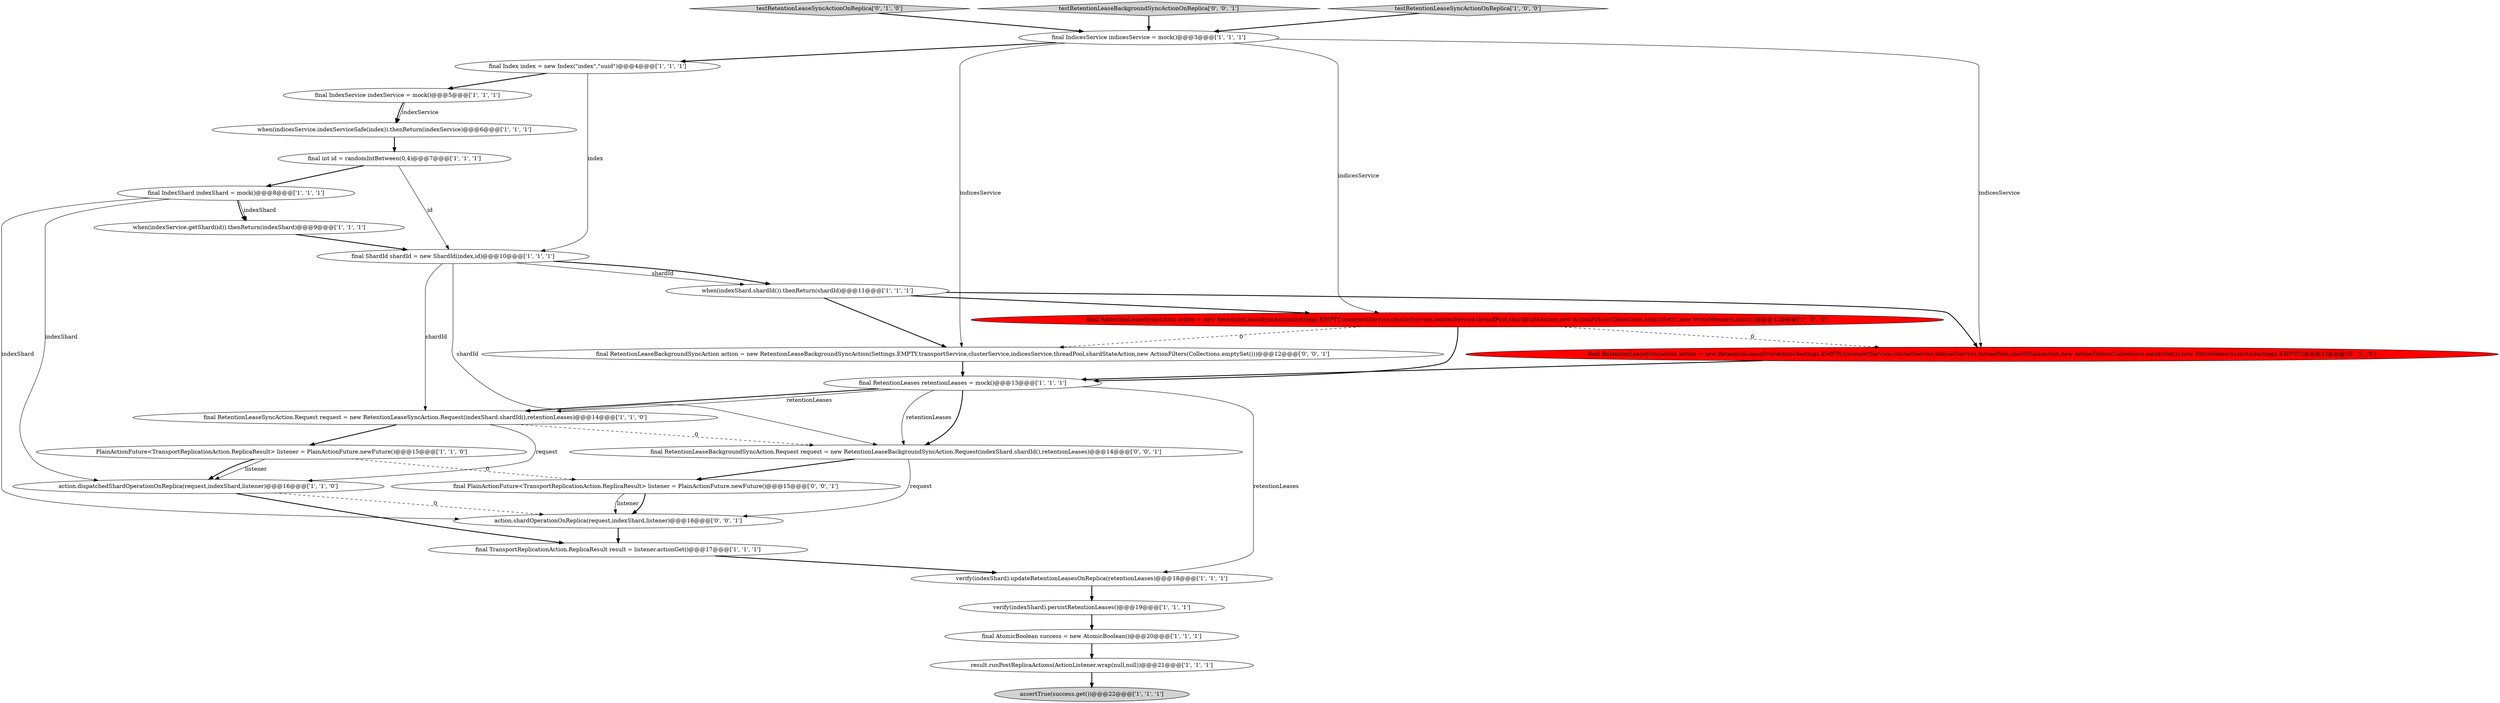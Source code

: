 digraph {
26 [style = filled, label = "final PlainActionFuture<TransportReplicationAction.ReplicaResult> listener = PlainActionFuture.newFuture()@@@15@@@['0', '0', '1']", fillcolor = white, shape = ellipse image = "AAA0AAABBB3BBB"];
8 [style = filled, label = "assertTrue(success.get())@@@22@@@['1', '1', '1']", fillcolor = lightgray, shape = ellipse image = "AAA0AAABBB1BBB"];
4 [style = filled, label = "when(indexService.getShard(id)).thenReturn(indexShard)@@@9@@@['1', '1', '1']", fillcolor = white, shape = ellipse image = "AAA0AAABBB1BBB"];
10 [style = filled, label = "final AtomicBoolean success = new AtomicBoolean()@@@20@@@['1', '1', '1']", fillcolor = white, shape = ellipse image = "AAA0AAABBB1BBB"];
20 [style = filled, label = "final Index index = new Index(\"index\",\"uuid\")@@@4@@@['1', '1', '1']", fillcolor = white, shape = ellipse image = "AAA0AAABBB1BBB"];
17 [style = filled, label = "final ShardId shardId = new ShardId(index,id)@@@10@@@['1', '1', '1']", fillcolor = white, shape = ellipse image = "AAA0AAABBB1BBB"];
7 [style = filled, label = "when(indexShard.shardId()).thenReturn(shardId)@@@11@@@['1', '1', '1']", fillcolor = white, shape = ellipse image = "AAA0AAABBB1BBB"];
27 [style = filled, label = "final RetentionLeaseBackgroundSyncAction.Request request = new RetentionLeaseBackgroundSyncAction.Request(indexShard.shardId(),retentionLeases)@@@14@@@['0', '0', '1']", fillcolor = white, shape = ellipse image = "AAA0AAABBB3BBB"];
3 [style = filled, label = "final RetentionLeaseSyncAction.Request request = new RetentionLeaseSyncAction.Request(indexShard.shardId(),retentionLeases)@@@14@@@['1', '1', '0']", fillcolor = white, shape = ellipse image = "AAA0AAABBB1BBB"];
24 [style = filled, label = "final RetentionLeaseBackgroundSyncAction action = new RetentionLeaseBackgroundSyncAction(Settings.EMPTY,transportService,clusterService,indicesService,threadPool,shardStateAction,new ActionFilters(Collections.emptySet()))@@@12@@@['0', '0', '1']", fillcolor = white, shape = ellipse image = "AAA0AAABBB3BBB"];
0 [style = filled, label = "verify(indexShard).updateRetentionLeasesOnReplica(retentionLeases)@@@18@@@['1', '1', '1']", fillcolor = white, shape = ellipse image = "AAA0AAABBB1BBB"];
5 [style = filled, label = "final RetentionLeaseSyncAction action = new RetentionLeaseSyncAction(Settings.EMPTY,transportService,clusterService,indicesService,threadPool,shardStateAction,new ActionFilters(Collections.emptySet()),new WriteMemoryLimits())@@@12@@@['1', '0', '0']", fillcolor = red, shape = ellipse image = "AAA1AAABBB1BBB"];
21 [style = filled, label = "testRetentionLeaseSyncActionOnReplica['0', '1', '0']", fillcolor = lightgray, shape = diamond image = "AAA0AAABBB2BBB"];
15 [style = filled, label = "final TransportReplicationAction.ReplicaResult result = listener.actionGet()@@@17@@@['1', '1', '1']", fillcolor = white, shape = ellipse image = "AAA0AAABBB1BBB"];
1 [style = filled, label = "result.runPostReplicaActions(ActionListener.wrap(null,null))@@@21@@@['1', '1', '1']", fillcolor = white, shape = ellipse image = "AAA0AAABBB1BBB"];
13 [style = filled, label = "final int id = randomIntBetween(0,4)@@@7@@@['1', '1', '1']", fillcolor = white, shape = ellipse image = "AAA0AAABBB1BBB"];
11 [style = filled, label = "verify(indexShard).persistRetentionLeases()@@@19@@@['1', '1', '1']", fillcolor = white, shape = ellipse image = "AAA0AAABBB1BBB"];
9 [style = filled, label = "final IndexShard indexShard = mock()@@@8@@@['1', '1', '1']", fillcolor = white, shape = ellipse image = "AAA0AAABBB1BBB"];
18 [style = filled, label = "when(indicesService.indexServiceSafe(index)).thenReturn(indexService)@@@6@@@['1', '1', '1']", fillcolor = white, shape = ellipse image = "AAA0AAABBB1BBB"];
25 [style = filled, label = "action.shardOperationOnReplica(request,indexShard,listener)@@@16@@@['0', '0', '1']", fillcolor = white, shape = ellipse image = "AAA0AAABBB3BBB"];
12 [style = filled, label = "final IndicesService indicesService = mock()@@@3@@@['1', '1', '1']", fillcolor = white, shape = ellipse image = "AAA0AAABBB1BBB"];
19 [style = filled, label = "action.dispatchedShardOperationOnReplica(request,indexShard,listener)@@@16@@@['1', '1', '0']", fillcolor = white, shape = ellipse image = "AAA0AAABBB1BBB"];
14 [style = filled, label = "PlainActionFuture<TransportReplicationAction.ReplicaResult> listener = PlainActionFuture.newFuture()@@@15@@@['1', '1', '0']", fillcolor = white, shape = ellipse image = "AAA0AAABBB1BBB"];
23 [style = filled, label = "testRetentionLeaseBackgroundSyncActionOnReplica['0', '0', '1']", fillcolor = lightgray, shape = diamond image = "AAA0AAABBB3BBB"];
2 [style = filled, label = "final IndexService indexService = mock()@@@5@@@['1', '1', '1']", fillcolor = white, shape = ellipse image = "AAA0AAABBB1BBB"];
16 [style = filled, label = "final RetentionLeases retentionLeases = mock()@@@13@@@['1', '1', '1']", fillcolor = white, shape = ellipse image = "AAA0AAABBB1BBB"];
6 [style = filled, label = "testRetentionLeaseSyncActionOnReplica['1', '0', '0']", fillcolor = lightgray, shape = diamond image = "AAA0AAABBB1BBB"];
22 [style = filled, label = "final RetentionLeaseSyncAction action = new RetentionLeaseSyncAction(Settings.EMPTY,transportService,clusterService,indicesService,threadPool,shardStateAction,new ActionFilters(Collections.emptySet()),new WriteMemoryLimits(Settings.EMPTY))@@@12@@@['0', '1', '0']", fillcolor = red, shape = ellipse image = "AAA1AAABBB2BBB"];
16->3 [style = bold, label=""];
17->7 [style = solid, label="shardId"];
14->19 [style = solid, label="listener"];
12->22 [style = solid, label="indicesService"];
12->24 [style = solid, label="indicesService"];
1->8 [style = bold, label=""];
17->3 [style = solid, label="shardId"];
4->17 [style = bold, label=""];
16->27 [style = bold, label=""];
2->18 [style = solid, label="indexService"];
20->17 [style = solid, label="index"];
22->16 [style = bold, label=""];
9->4 [style = bold, label=""];
26->25 [style = bold, label=""];
3->14 [style = bold, label=""];
3->27 [style = dashed, label="0"];
16->3 [style = solid, label="retentionLeases"];
17->27 [style = solid, label="shardId"];
5->24 [style = dashed, label="0"];
12->20 [style = bold, label=""];
0->11 [style = bold, label=""];
2->18 [style = bold, label=""];
14->19 [style = bold, label=""];
26->25 [style = solid, label="listener"];
13->17 [style = solid, label="id"];
14->26 [style = dashed, label="0"];
9->19 [style = solid, label="indexShard"];
20->2 [style = bold, label=""];
21->12 [style = bold, label=""];
17->7 [style = bold, label=""];
5->16 [style = bold, label=""];
24->16 [style = bold, label=""];
7->22 [style = bold, label=""];
7->24 [style = bold, label=""];
7->5 [style = bold, label=""];
11->10 [style = bold, label=""];
9->4 [style = solid, label="indexShard"];
16->27 [style = solid, label="retentionLeases"];
15->0 [style = bold, label=""];
18->13 [style = bold, label=""];
25->15 [style = bold, label=""];
27->25 [style = solid, label="request"];
23->12 [style = bold, label=""];
5->22 [style = dashed, label="0"];
13->9 [style = bold, label=""];
3->19 [style = solid, label="request"];
9->25 [style = solid, label="indexShard"];
19->25 [style = dashed, label="0"];
19->15 [style = bold, label=""];
16->0 [style = solid, label="retentionLeases"];
10->1 [style = bold, label=""];
12->5 [style = solid, label="indicesService"];
27->26 [style = bold, label=""];
6->12 [style = bold, label=""];
}
